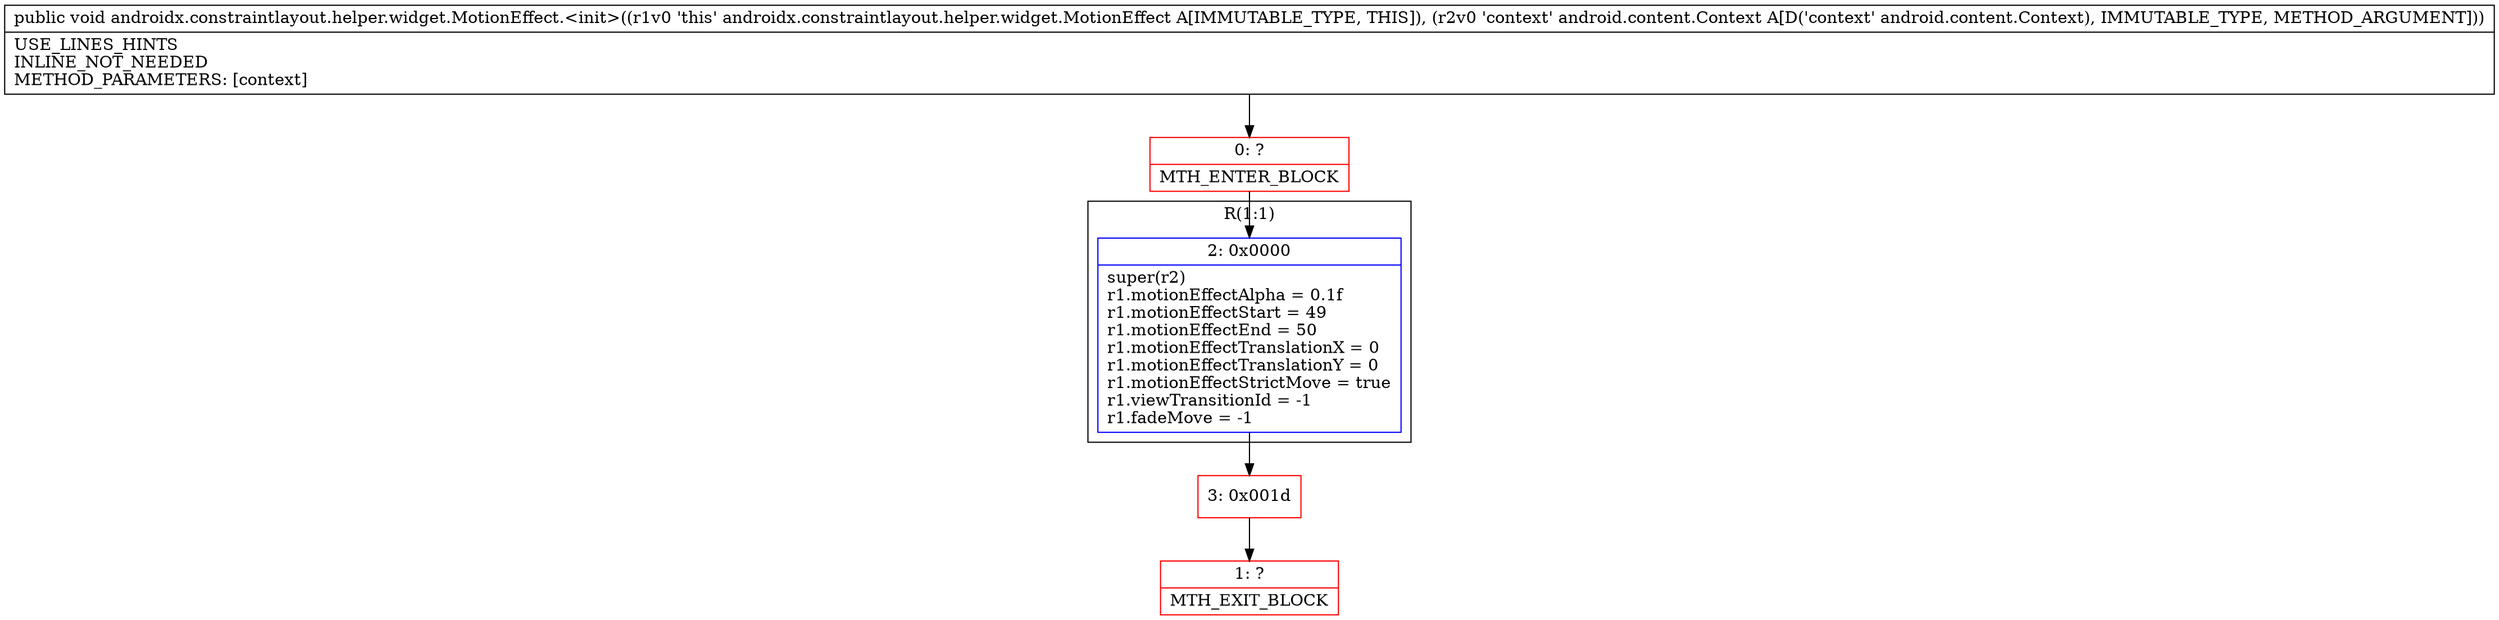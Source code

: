 digraph "CFG forandroidx.constraintlayout.helper.widget.MotionEffect.\<init\>(Landroid\/content\/Context;)V" {
subgraph cluster_Region_367495539 {
label = "R(1:1)";
node [shape=record,color=blue];
Node_2 [shape=record,label="{2\:\ 0x0000|super(r2)\lr1.motionEffectAlpha = 0.1f\lr1.motionEffectStart = 49\lr1.motionEffectEnd = 50\lr1.motionEffectTranslationX = 0\lr1.motionEffectTranslationY = 0\lr1.motionEffectStrictMove = true\lr1.viewTransitionId = \-1\lr1.fadeMove = \-1\l}"];
}
Node_0 [shape=record,color=red,label="{0\:\ ?|MTH_ENTER_BLOCK\l}"];
Node_3 [shape=record,color=red,label="{3\:\ 0x001d}"];
Node_1 [shape=record,color=red,label="{1\:\ ?|MTH_EXIT_BLOCK\l}"];
MethodNode[shape=record,label="{public void androidx.constraintlayout.helper.widget.MotionEffect.\<init\>((r1v0 'this' androidx.constraintlayout.helper.widget.MotionEffect A[IMMUTABLE_TYPE, THIS]), (r2v0 'context' android.content.Context A[D('context' android.content.Context), IMMUTABLE_TYPE, METHOD_ARGUMENT]))  | USE_LINES_HINTS\lINLINE_NOT_NEEDED\lMETHOD_PARAMETERS: [context]\l}"];
MethodNode -> Node_0;Node_2 -> Node_3;
Node_0 -> Node_2;
Node_3 -> Node_1;
}

